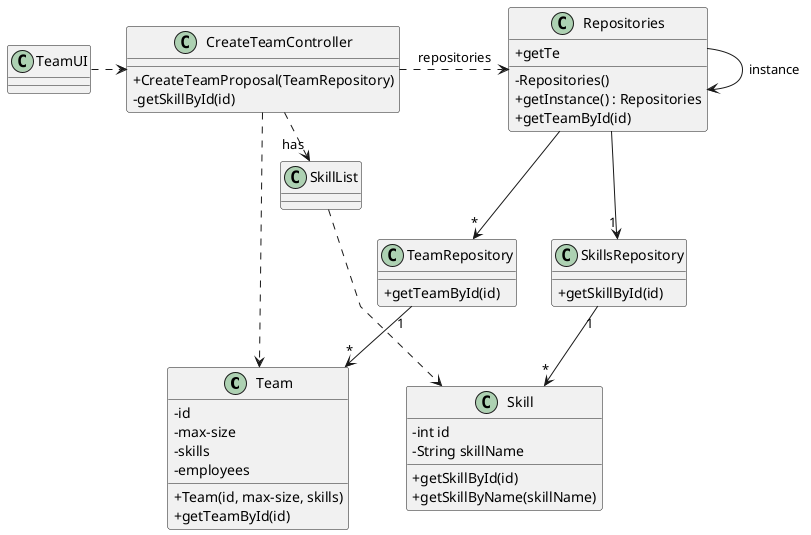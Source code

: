 @startuml
'skinparam monochrome true
skinparam packageStyle rectangle
skinparam shadowing false
skinparam linetype polyline
'skinparam linetype orto

skinparam classAttributeIconSize 0

'left to right direction


class Team {
    - id
    - max-size
    - skills
    - employees

    + Team(id, max-size, skills)
    + getTeamById(id)
}

class Skill {
    - int id
    - String skillName

    + getSkillById(id)
    + getSkillByName(skillName)
}

class SkillsRepository {
    + getSkillById(id)
}

class TeamRepository {
    + getTeamById(id)
}

class Repositories {
    - Repositories()
    + getInstance() : Repositories
    + getTe
    + getTeamById(id)
}


class TeamUI {
}

class CreateTeamController {
    + CreateTeamProposal(TeamRepository)
    - getSkillById(id)
}

TeamUI .> CreateTeamController

CreateTeamController .> Repositories : repositories

Repositories -> Repositories : instance

Repositories --> "1" SkillsRepository
SkillsRepository "1" --> "*" Skill
Repositories --> "*" TeamRepository
TeamRepository "1" --> "*" Team
CreateTeamController  .>  Team
CreateTeamController .> "has" SkillList
SkillList .> Skill
@enduml